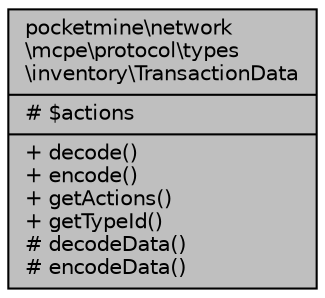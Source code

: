 digraph "pocketmine\network\mcpe\protocol\types\inventory\TransactionData"
{
 // INTERACTIVE_SVG=YES
 // LATEX_PDF_SIZE
  edge [fontname="Helvetica",fontsize="10",labelfontname="Helvetica",labelfontsize="10"];
  node [fontname="Helvetica",fontsize="10",shape=record];
  Node1 [label="{pocketmine\\network\l\\mcpe\\protocol\\types\l\\inventory\\TransactionData\n|# $actions\l|+ decode()\l+ encode()\l+ getActions()\l+ getTypeId()\l# decodeData()\l# encodeData()\l}",height=0.2,width=0.4,color="black", fillcolor="grey75", style="filled", fontcolor="black",tooltip=" "];
}
